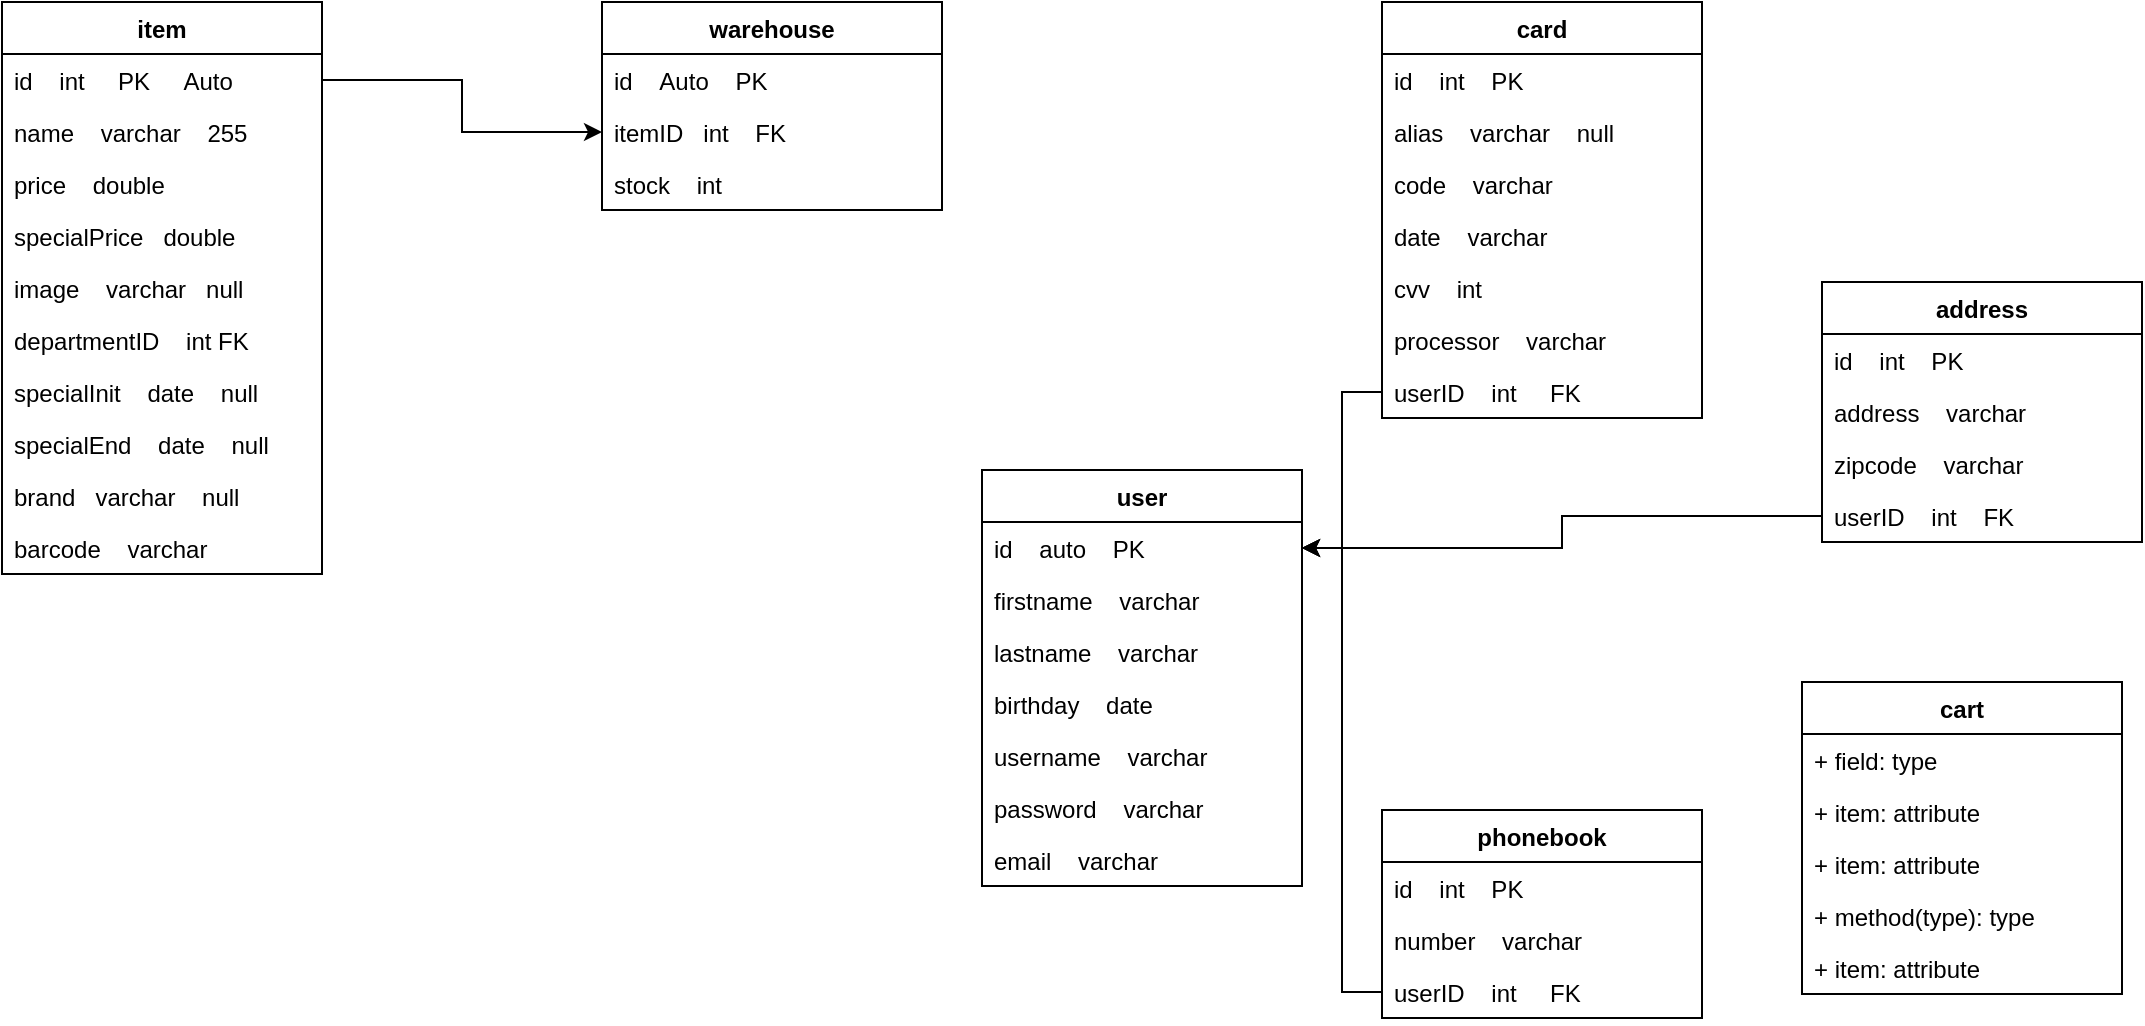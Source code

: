 <mxfile version="17.4.0" type="github">
  <diagram id="BWTty5qUdk-vBF0TCy43" name="Page-1">
    <mxGraphModel dx="1426" dy="700" grid="1" gridSize="10" guides="1" tooltips="1" connect="1" arrows="1" fold="1" page="1" pageScale="1" pageWidth="827" pageHeight="1169" math="0" shadow="0">
      <root>
        <mxCell id="0" />
        <mxCell id="1" parent="0" />
        <mxCell id="mFEkGUMMu_CUFvOH0Hws-10" value="item" style="swimlane;fontStyle=1;align=center;verticalAlign=top;childLayout=stackLayout;horizontal=1;startSize=26;horizontalStack=0;resizeParent=1;resizeParentMax=0;resizeLast=0;collapsible=1;marginBottom=0;" vertex="1" parent="1">
          <mxGeometry x="20" y="10" width="160" height="286" as="geometry">
            <mxRectangle x="20" y="30" width="100" height="26" as="alternateBounds" />
          </mxGeometry>
        </mxCell>
        <mxCell id="mFEkGUMMu_CUFvOH0Hws-11" value="id    int     PK     Auto" style="text;strokeColor=none;fillColor=none;align=left;verticalAlign=top;spacingLeft=4;spacingRight=4;overflow=hidden;rotatable=0;points=[[0,0.5],[1,0.5]];portConstraint=eastwest;" vertex="1" parent="mFEkGUMMu_CUFvOH0Hws-10">
          <mxGeometry y="26" width="160" height="26" as="geometry" />
        </mxCell>
        <mxCell id="mFEkGUMMu_CUFvOH0Hws-13" value="name    varchar    255" style="text;strokeColor=none;fillColor=none;align=left;verticalAlign=top;spacingLeft=4;spacingRight=4;overflow=hidden;rotatable=0;points=[[0,0.5],[1,0.5]];portConstraint=eastwest;" vertex="1" parent="mFEkGUMMu_CUFvOH0Hws-10">
          <mxGeometry y="52" width="160" height="26" as="geometry" />
        </mxCell>
        <mxCell id="mFEkGUMMu_CUFvOH0Hws-19" value="price    double" style="text;strokeColor=none;fillColor=none;align=left;verticalAlign=top;spacingLeft=4;spacingRight=4;overflow=hidden;rotatable=0;points=[[0,0.5],[1,0.5]];portConstraint=eastwest;" vertex="1" parent="mFEkGUMMu_CUFvOH0Hws-10">
          <mxGeometry y="78" width="160" height="26" as="geometry" />
        </mxCell>
        <mxCell id="mFEkGUMMu_CUFvOH0Hws-23" value="specialPrice   double" style="text;strokeColor=none;fillColor=none;align=left;verticalAlign=top;spacingLeft=4;spacingRight=4;overflow=hidden;rotatable=0;points=[[0,0.5],[1,0.5]];portConstraint=eastwest;" vertex="1" parent="mFEkGUMMu_CUFvOH0Hws-10">
          <mxGeometry y="104" width="160" height="26" as="geometry" />
        </mxCell>
        <mxCell id="mFEkGUMMu_CUFvOH0Hws-21" value="image    varchar   null" style="text;strokeColor=none;fillColor=none;align=left;verticalAlign=top;spacingLeft=4;spacingRight=4;overflow=hidden;rotatable=0;points=[[0,0.5],[1,0.5]];portConstraint=eastwest;" vertex="1" parent="mFEkGUMMu_CUFvOH0Hws-10">
          <mxGeometry y="130" width="160" height="26" as="geometry" />
        </mxCell>
        <mxCell id="mFEkGUMMu_CUFvOH0Hws-20" value="departmentID    int FK" style="text;strokeColor=none;fillColor=none;align=left;verticalAlign=top;spacingLeft=4;spacingRight=4;overflow=hidden;rotatable=0;points=[[0,0.5],[1,0.5]];portConstraint=eastwest;" vertex="1" parent="mFEkGUMMu_CUFvOH0Hws-10">
          <mxGeometry y="156" width="160" height="26" as="geometry" />
        </mxCell>
        <mxCell id="mFEkGUMMu_CUFvOH0Hws-26" value="specialInit    date    null" style="text;strokeColor=none;fillColor=none;align=left;verticalAlign=top;spacingLeft=4;spacingRight=4;overflow=hidden;rotatable=0;points=[[0,0.5],[1,0.5]];portConstraint=eastwest;" vertex="1" parent="mFEkGUMMu_CUFvOH0Hws-10">
          <mxGeometry y="182" width="160" height="26" as="geometry" />
        </mxCell>
        <mxCell id="mFEkGUMMu_CUFvOH0Hws-24" value="specialEnd    date    null" style="text;strokeColor=none;fillColor=none;align=left;verticalAlign=top;spacingLeft=4;spacingRight=4;overflow=hidden;rotatable=0;points=[[0,0.5],[1,0.5]];portConstraint=eastwest;" vertex="1" parent="mFEkGUMMu_CUFvOH0Hws-10">
          <mxGeometry y="208" width="160" height="26" as="geometry" />
        </mxCell>
        <mxCell id="mFEkGUMMu_CUFvOH0Hws-25" value="brand   varchar    null" style="text;strokeColor=none;fillColor=none;align=left;verticalAlign=top;spacingLeft=4;spacingRight=4;overflow=hidden;rotatable=0;points=[[0,0.5],[1,0.5]];portConstraint=eastwest;" vertex="1" parent="mFEkGUMMu_CUFvOH0Hws-10">
          <mxGeometry y="234" width="160" height="26" as="geometry" />
        </mxCell>
        <mxCell id="mFEkGUMMu_CUFvOH0Hws-22" value="barcode    varchar" style="text;strokeColor=none;fillColor=none;align=left;verticalAlign=top;spacingLeft=4;spacingRight=4;overflow=hidden;rotatable=0;points=[[0,0.5],[1,0.5]];portConstraint=eastwest;" vertex="1" parent="mFEkGUMMu_CUFvOH0Hws-10">
          <mxGeometry y="260" width="160" height="26" as="geometry" />
        </mxCell>
        <mxCell id="mFEkGUMMu_CUFvOH0Hws-27" value="warehouse" style="swimlane;fontStyle=1;align=center;verticalAlign=top;childLayout=stackLayout;horizontal=1;startSize=26;horizontalStack=0;resizeParent=1;resizeParentMax=0;resizeLast=0;collapsible=1;marginBottom=0;" vertex="1" parent="1">
          <mxGeometry x="320" y="10" width="170" height="104" as="geometry" />
        </mxCell>
        <mxCell id="mFEkGUMMu_CUFvOH0Hws-28" value="id    Auto    PK   " style="text;strokeColor=none;fillColor=none;align=left;verticalAlign=top;spacingLeft=4;spacingRight=4;overflow=hidden;rotatable=0;points=[[0,0.5],[1,0.5]];portConstraint=eastwest;" vertex="1" parent="mFEkGUMMu_CUFvOH0Hws-27">
          <mxGeometry y="26" width="170" height="26" as="geometry" />
        </mxCell>
        <mxCell id="mFEkGUMMu_CUFvOH0Hws-32" value="itemID   int    FK" style="text;strokeColor=none;fillColor=none;align=left;verticalAlign=top;spacingLeft=4;spacingRight=4;overflow=hidden;rotatable=0;points=[[0,0.5],[1,0.5]];portConstraint=eastwest;" vertex="1" parent="mFEkGUMMu_CUFvOH0Hws-27">
          <mxGeometry y="52" width="170" height="26" as="geometry" />
        </mxCell>
        <mxCell id="mFEkGUMMu_CUFvOH0Hws-30" value="stock    int&#xa;" style="text;strokeColor=none;fillColor=none;align=left;verticalAlign=top;spacingLeft=4;spacingRight=4;overflow=hidden;rotatable=0;points=[[0,0.5],[1,0.5]];portConstraint=eastwest;" vertex="1" parent="mFEkGUMMu_CUFvOH0Hws-27">
          <mxGeometry y="78" width="170" height="26" as="geometry" />
        </mxCell>
        <mxCell id="mFEkGUMMu_CUFvOH0Hws-34" style="edgeStyle=orthogonalEdgeStyle;rounded=0;orthogonalLoop=1;jettySize=auto;html=1;exitX=1;exitY=0.5;exitDx=0;exitDy=0;entryX=0;entryY=0.5;entryDx=0;entryDy=0;" edge="1" parent="1" source="mFEkGUMMu_CUFvOH0Hws-11" target="mFEkGUMMu_CUFvOH0Hws-32">
          <mxGeometry relative="1" as="geometry" />
        </mxCell>
        <mxCell id="mFEkGUMMu_CUFvOH0Hws-35" value="user" style="swimlane;fontStyle=1;align=center;verticalAlign=top;childLayout=stackLayout;horizontal=1;startSize=26;horizontalStack=0;resizeParent=1;resizeParentMax=0;resizeLast=0;collapsible=1;marginBottom=0;" vertex="1" parent="1">
          <mxGeometry x="510" y="244" width="160" height="208" as="geometry" />
        </mxCell>
        <mxCell id="mFEkGUMMu_CUFvOH0Hws-36" value="id    auto    PK   " style="text;strokeColor=none;fillColor=none;align=left;verticalAlign=top;spacingLeft=4;spacingRight=4;overflow=hidden;rotatable=0;points=[[0,0.5],[1,0.5]];portConstraint=eastwest;" vertex="1" parent="mFEkGUMMu_CUFvOH0Hws-35">
          <mxGeometry y="26" width="160" height="26" as="geometry" />
        </mxCell>
        <mxCell id="mFEkGUMMu_CUFvOH0Hws-44" value="firstname    varchar   " style="text;strokeColor=none;fillColor=none;align=left;verticalAlign=top;spacingLeft=4;spacingRight=4;overflow=hidden;rotatable=0;points=[[0,0.5],[1,0.5]];portConstraint=eastwest;" vertex="1" parent="mFEkGUMMu_CUFvOH0Hws-35">
          <mxGeometry y="52" width="160" height="26" as="geometry" />
        </mxCell>
        <mxCell id="mFEkGUMMu_CUFvOH0Hws-45" value="lastname    varchar" style="text;strokeColor=none;fillColor=none;align=left;verticalAlign=top;spacingLeft=4;spacingRight=4;overflow=hidden;rotatable=0;points=[[0,0.5],[1,0.5]];portConstraint=eastwest;" vertex="1" parent="mFEkGUMMu_CUFvOH0Hws-35">
          <mxGeometry y="78" width="160" height="26" as="geometry" />
        </mxCell>
        <mxCell id="mFEkGUMMu_CUFvOH0Hws-46" value="birthday    date" style="text;strokeColor=none;fillColor=none;align=left;verticalAlign=top;spacingLeft=4;spacingRight=4;overflow=hidden;rotatable=0;points=[[0,0.5],[1,0.5]];portConstraint=eastwest;" vertex="1" parent="mFEkGUMMu_CUFvOH0Hws-35">
          <mxGeometry y="104" width="160" height="26" as="geometry" />
        </mxCell>
        <mxCell id="mFEkGUMMu_CUFvOH0Hws-41" value="username    varchar" style="text;strokeColor=none;fillColor=none;align=left;verticalAlign=top;spacingLeft=4;spacingRight=4;overflow=hidden;rotatable=0;points=[[0,0.5],[1,0.5]];portConstraint=eastwest;" vertex="1" parent="mFEkGUMMu_CUFvOH0Hws-35">
          <mxGeometry y="130" width="160" height="26" as="geometry" />
        </mxCell>
        <mxCell id="mFEkGUMMu_CUFvOH0Hws-42" value="password    varchar" style="text;strokeColor=none;fillColor=none;align=left;verticalAlign=top;spacingLeft=4;spacingRight=4;overflow=hidden;rotatable=0;points=[[0,0.5],[1,0.5]];portConstraint=eastwest;" vertex="1" parent="mFEkGUMMu_CUFvOH0Hws-35">
          <mxGeometry y="156" width="160" height="26" as="geometry" />
        </mxCell>
        <mxCell id="mFEkGUMMu_CUFvOH0Hws-40" value="email    varchar" style="text;strokeColor=none;fillColor=none;align=left;verticalAlign=top;spacingLeft=4;spacingRight=4;overflow=hidden;rotatable=0;points=[[0,0.5],[1,0.5]];portConstraint=eastwest;" vertex="1" parent="mFEkGUMMu_CUFvOH0Hws-35">
          <mxGeometry y="182" width="160" height="26" as="geometry" />
        </mxCell>
        <mxCell id="mFEkGUMMu_CUFvOH0Hws-48" value="card" style="swimlane;fontStyle=1;align=center;verticalAlign=top;childLayout=stackLayout;horizontal=1;startSize=26;horizontalStack=0;resizeParent=1;resizeParentMax=0;resizeLast=0;collapsible=1;marginBottom=0;" vertex="1" parent="1">
          <mxGeometry x="710" y="10" width="160" height="208" as="geometry" />
        </mxCell>
        <mxCell id="mFEkGUMMu_CUFvOH0Hws-49" value="id    int    PK " style="text;strokeColor=none;fillColor=none;align=left;verticalAlign=top;spacingLeft=4;spacingRight=4;overflow=hidden;rotatable=0;points=[[0,0.5],[1,0.5]];portConstraint=eastwest;" vertex="1" parent="mFEkGUMMu_CUFvOH0Hws-48">
          <mxGeometry y="26" width="160" height="26" as="geometry" />
        </mxCell>
        <mxCell id="mFEkGUMMu_CUFvOH0Hws-51" value="alias    varchar    null   " style="text;strokeColor=none;fillColor=none;align=left;verticalAlign=top;spacingLeft=4;spacingRight=4;overflow=hidden;rotatable=0;points=[[0,0.5],[1,0.5]];portConstraint=eastwest;" vertex="1" parent="mFEkGUMMu_CUFvOH0Hws-48">
          <mxGeometry y="52" width="160" height="26" as="geometry" />
        </mxCell>
        <mxCell id="mFEkGUMMu_CUFvOH0Hws-54" value="code    varchar" style="text;strokeColor=none;fillColor=none;align=left;verticalAlign=top;spacingLeft=4;spacingRight=4;overflow=hidden;rotatable=0;points=[[0,0.5],[1,0.5]];portConstraint=eastwest;" vertex="1" parent="mFEkGUMMu_CUFvOH0Hws-48">
          <mxGeometry y="78" width="160" height="26" as="geometry" />
        </mxCell>
        <mxCell id="mFEkGUMMu_CUFvOH0Hws-55" value="date    varchar" style="text;strokeColor=none;fillColor=none;align=left;verticalAlign=top;spacingLeft=4;spacingRight=4;overflow=hidden;rotatable=0;points=[[0,0.5],[1,0.5]];portConstraint=eastwest;" vertex="1" parent="mFEkGUMMu_CUFvOH0Hws-48">
          <mxGeometry y="104" width="160" height="26" as="geometry" />
        </mxCell>
        <mxCell id="mFEkGUMMu_CUFvOH0Hws-52" value="cvv    int" style="text;strokeColor=none;fillColor=none;align=left;verticalAlign=top;spacingLeft=4;spacingRight=4;overflow=hidden;rotatable=0;points=[[0,0.5],[1,0.5]];portConstraint=eastwest;" vertex="1" parent="mFEkGUMMu_CUFvOH0Hws-48">
          <mxGeometry y="130" width="160" height="26" as="geometry" />
        </mxCell>
        <mxCell id="mFEkGUMMu_CUFvOH0Hws-53" value="processor    varchar&#xa;" style="text;strokeColor=none;fillColor=none;align=left;verticalAlign=top;spacingLeft=4;spacingRight=4;overflow=hidden;rotatable=0;points=[[0,0.5],[1,0.5]];portConstraint=eastwest;" vertex="1" parent="mFEkGUMMu_CUFvOH0Hws-48">
          <mxGeometry y="156" width="160" height="26" as="geometry" />
        </mxCell>
        <mxCell id="mFEkGUMMu_CUFvOH0Hws-57" value="userID    int     FK&#xa;" style="text;strokeColor=none;fillColor=none;align=left;verticalAlign=top;spacingLeft=4;spacingRight=4;overflow=hidden;rotatable=0;points=[[0,0.5],[1,0.5]];portConstraint=eastwest;" vertex="1" parent="mFEkGUMMu_CUFvOH0Hws-48">
          <mxGeometry y="182" width="160" height="26" as="geometry" />
        </mxCell>
        <mxCell id="mFEkGUMMu_CUFvOH0Hws-58" style="edgeStyle=orthogonalEdgeStyle;rounded=0;orthogonalLoop=1;jettySize=auto;html=1;exitX=0;exitY=0.5;exitDx=0;exitDy=0;entryX=1;entryY=0.5;entryDx=0;entryDy=0;" edge="1" parent="1" source="mFEkGUMMu_CUFvOH0Hws-57" target="mFEkGUMMu_CUFvOH0Hws-36">
          <mxGeometry relative="1" as="geometry" />
        </mxCell>
        <mxCell id="mFEkGUMMu_CUFvOH0Hws-59" value="address" style="swimlane;fontStyle=1;align=center;verticalAlign=top;childLayout=stackLayout;horizontal=1;startSize=26;horizontalStack=0;resizeParent=1;resizeParentMax=0;resizeLast=0;collapsible=1;marginBottom=0;" vertex="1" parent="1">
          <mxGeometry x="930" y="150" width="160" height="130" as="geometry" />
        </mxCell>
        <mxCell id="mFEkGUMMu_CUFvOH0Hws-60" value="id    int    PK" style="text;strokeColor=none;fillColor=none;align=left;verticalAlign=top;spacingLeft=4;spacingRight=4;overflow=hidden;rotatable=0;points=[[0,0.5],[1,0.5]];portConstraint=eastwest;" vertex="1" parent="mFEkGUMMu_CUFvOH0Hws-59">
          <mxGeometry y="26" width="160" height="26" as="geometry" />
        </mxCell>
        <mxCell id="mFEkGUMMu_CUFvOH0Hws-74" value="address    varchar" style="text;strokeColor=none;fillColor=none;align=left;verticalAlign=top;spacingLeft=4;spacingRight=4;overflow=hidden;rotatable=0;points=[[0,0.5],[1,0.5]];portConstraint=eastwest;" vertex="1" parent="mFEkGUMMu_CUFvOH0Hws-59">
          <mxGeometry y="52" width="160" height="26" as="geometry" />
        </mxCell>
        <mxCell id="mFEkGUMMu_CUFvOH0Hws-75" value="zipcode    varchar&#xa;" style="text;strokeColor=none;fillColor=none;align=left;verticalAlign=top;spacingLeft=4;spacingRight=4;overflow=hidden;rotatable=0;points=[[0,0.5],[1,0.5]];portConstraint=eastwest;" vertex="1" parent="mFEkGUMMu_CUFvOH0Hws-59">
          <mxGeometry y="78" width="160" height="26" as="geometry" />
        </mxCell>
        <mxCell id="mFEkGUMMu_CUFvOH0Hws-62" value="userID    int    FK&#xa;" style="text;strokeColor=none;fillColor=none;align=left;verticalAlign=top;spacingLeft=4;spacingRight=4;overflow=hidden;rotatable=0;points=[[0,0.5],[1,0.5]];portConstraint=eastwest;" vertex="1" parent="mFEkGUMMu_CUFvOH0Hws-59">
          <mxGeometry y="104" width="160" height="26" as="geometry" />
        </mxCell>
        <mxCell id="mFEkGUMMu_CUFvOH0Hws-63" value="phonebook" style="swimlane;fontStyle=1;align=center;verticalAlign=top;childLayout=stackLayout;horizontal=1;startSize=26;horizontalStack=0;resizeParent=1;resizeParentMax=0;resizeLast=0;collapsible=1;marginBottom=0;" vertex="1" parent="1">
          <mxGeometry x="710" y="414" width="160" height="104" as="geometry" />
        </mxCell>
        <mxCell id="mFEkGUMMu_CUFvOH0Hws-64" value="id    int    PK&#xa;" style="text;strokeColor=none;fillColor=none;align=left;verticalAlign=top;spacingLeft=4;spacingRight=4;overflow=hidden;rotatable=0;points=[[0,0.5],[1,0.5]];portConstraint=eastwest;" vertex="1" parent="mFEkGUMMu_CUFvOH0Hws-63">
          <mxGeometry y="26" width="160" height="26" as="geometry" />
        </mxCell>
        <mxCell id="mFEkGUMMu_CUFvOH0Hws-72" value="number    varchar   " style="text;strokeColor=none;fillColor=none;align=left;verticalAlign=top;spacingLeft=4;spacingRight=4;overflow=hidden;rotatable=0;points=[[0,0.5],[1,0.5]];portConstraint=eastwest;" vertex="1" parent="mFEkGUMMu_CUFvOH0Hws-63">
          <mxGeometry y="52" width="160" height="26" as="geometry" />
        </mxCell>
        <mxCell id="mFEkGUMMu_CUFvOH0Hws-66" value="userID    int     FK&#xa;" style="text;strokeColor=none;fillColor=none;align=left;verticalAlign=top;spacingLeft=4;spacingRight=4;overflow=hidden;rotatable=0;points=[[0,0.5],[1,0.5]];portConstraint=eastwest;" vertex="1" parent="mFEkGUMMu_CUFvOH0Hws-63">
          <mxGeometry y="78" width="160" height="26" as="geometry" />
        </mxCell>
        <mxCell id="mFEkGUMMu_CUFvOH0Hws-67" value="cart" style="swimlane;fontStyle=1;align=center;verticalAlign=top;childLayout=stackLayout;horizontal=1;startSize=26;horizontalStack=0;resizeParent=1;resizeParentMax=0;resizeLast=0;collapsible=1;marginBottom=0;" vertex="1" parent="1">
          <mxGeometry x="920" y="350" width="160" height="156" as="geometry" />
        </mxCell>
        <mxCell id="mFEkGUMMu_CUFvOH0Hws-68" value="+ field: type" style="text;strokeColor=none;fillColor=none;align=left;verticalAlign=top;spacingLeft=4;spacingRight=4;overflow=hidden;rotatable=0;points=[[0,0.5],[1,0.5]];portConstraint=eastwest;" vertex="1" parent="mFEkGUMMu_CUFvOH0Hws-67">
          <mxGeometry y="26" width="160" height="26" as="geometry" />
        </mxCell>
        <mxCell id="mFEkGUMMu_CUFvOH0Hws-79" value="+ item: attribute" style="text;strokeColor=none;fillColor=none;align=left;verticalAlign=top;spacingLeft=4;spacingRight=4;overflow=hidden;rotatable=0;points=[[0,0.5],[1,0.5]];portConstraint=eastwest;" vertex="1" parent="mFEkGUMMu_CUFvOH0Hws-67">
          <mxGeometry y="52" width="160" height="26" as="geometry" />
        </mxCell>
        <mxCell id="mFEkGUMMu_CUFvOH0Hws-78" value="+ item: attribute" style="text;strokeColor=none;fillColor=none;align=left;verticalAlign=top;spacingLeft=4;spacingRight=4;overflow=hidden;rotatable=0;points=[[0,0.5],[1,0.5]];portConstraint=eastwest;" vertex="1" parent="mFEkGUMMu_CUFvOH0Hws-67">
          <mxGeometry y="78" width="160" height="26" as="geometry" />
        </mxCell>
        <mxCell id="mFEkGUMMu_CUFvOH0Hws-70" value="+ method(type): type" style="text;strokeColor=none;fillColor=none;align=left;verticalAlign=top;spacingLeft=4;spacingRight=4;overflow=hidden;rotatable=0;points=[[0,0.5],[1,0.5]];portConstraint=eastwest;" vertex="1" parent="mFEkGUMMu_CUFvOH0Hws-67">
          <mxGeometry y="104" width="160" height="26" as="geometry" />
        </mxCell>
        <mxCell id="mFEkGUMMu_CUFvOH0Hws-77" value="+ item: attribute" style="text;strokeColor=none;fillColor=none;align=left;verticalAlign=top;spacingLeft=4;spacingRight=4;overflow=hidden;rotatable=0;points=[[0,0.5],[1,0.5]];portConstraint=eastwest;" vertex="1" parent="mFEkGUMMu_CUFvOH0Hws-67">
          <mxGeometry y="130" width="160" height="26" as="geometry" />
        </mxCell>
        <mxCell id="mFEkGUMMu_CUFvOH0Hws-73" style="edgeStyle=orthogonalEdgeStyle;rounded=0;orthogonalLoop=1;jettySize=auto;html=1;exitX=0;exitY=0.5;exitDx=0;exitDy=0;entryX=1;entryY=0.5;entryDx=0;entryDy=0;" edge="1" parent="1" source="mFEkGUMMu_CUFvOH0Hws-66" target="mFEkGUMMu_CUFvOH0Hws-36">
          <mxGeometry relative="1" as="geometry" />
        </mxCell>
        <mxCell id="mFEkGUMMu_CUFvOH0Hws-76" style="edgeStyle=orthogonalEdgeStyle;rounded=0;orthogonalLoop=1;jettySize=auto;html=1;exitX=0;exitY=0.5;exitDx=0;exitDy=0;entryX=1;entryY=0.5;entryDx=0;entryDy=0;" edge="1" parent="1" source="mFEkGUMMu_CUFvOH0Hws-62" target="mFEkGUMMu_CUFvOH0Hws-36">
          <mxGeometry relative="1" as="geometry" />
        </mxCell>
      </root>
    </mxGraphModel>
  </diagram>
</mxfile>
